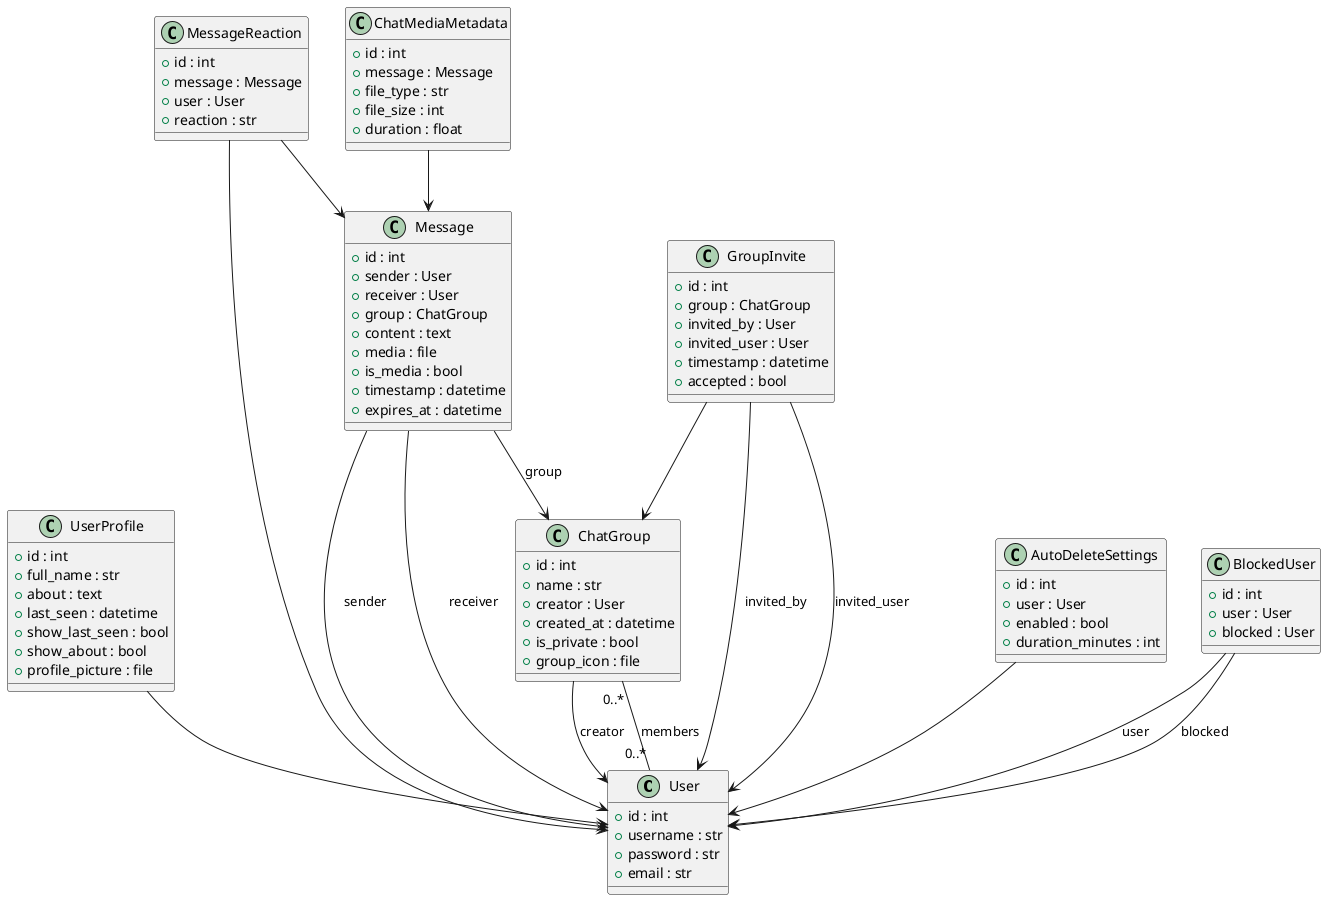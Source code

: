 @startuml

class User {
  +id : int
  +username : str
  +password : str
  +email : str
}

class UserProfile {
  +id : int
  +full_name : str
  +about : text
  +last_seen : datetime
  +show_last_seen : bool
  +show_about : bool
  +profile_picture : file
}

class ChatGroup {
  +id : int
  +name : str
  +creator : User
  +created_at : datetime
  +is_private : bool
  +group_icon : file
}

class Message {
  +id : int
  +sender : User
  +receiver : User
  +group : ChatGroup
  +content : text
  +media : file
  +is_media : bool
  +timestamp : datetime
  +expires_at : datetime
}

class MessageReaction {
  +id : int
  +message : Message
  +user : User
  +reaction : str
}

class GroupInvite {
  +id : int
  +group : ChatGroup
  +invited_by : User
  +invited_user : User
  +timestamp : datetime
  +accepted : bool
}

class ChatMediaMetadata {
  +id : int
  +message : Message
  +file_type : str
  +file_size : int
  +duration : float
}

class AutoDeleteSettings {
  +id : int
  +user : User
  +enabled : bool
  +duration_minutes : int
}

class BlockedUser {
  +id : int
  +user : User
  +blocked : User
}

UserProfile --> User
ChatGroup --> User : creator
ChatGroup "0..*" -- "0..*" User : members
Message --> User : sender
Message --> User : receiver
Message --> ChatGroup : group
MessageReaction --> Message
MessageReaction --> User
GroupInvite --> ChatGroup
GroupInvite --> User : invited_by
GroupInvite --> User : invited_user
ChatMediaMetadata --> Message
AutoDeleteSettings --> User
BlockedUser --> User : user
BlockedUser --> User : blocked

@enduml
